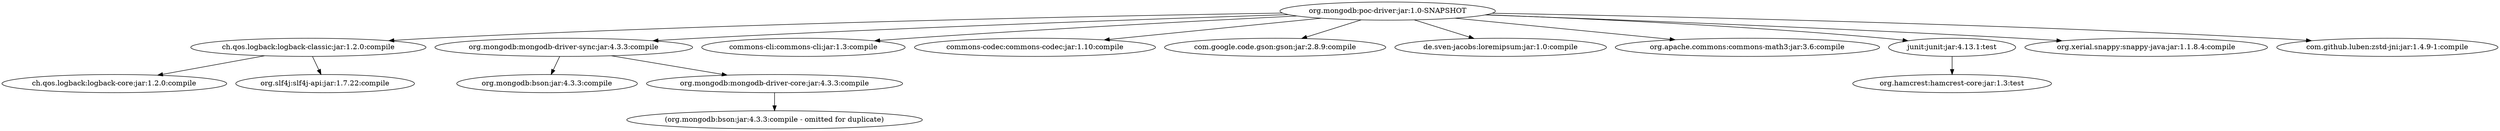 digraph johnlpage__POCDriver {
	"org.mongodb:poc-driver:jar:1.0-SNAPSHOT" -> "ch.qos.logback:logback-classic:jar:1.2.0:compile" ; 
	"org.mongodb:poc-driver:jar:1.0-SNAPSHOT" -> "org.mongodb:mongodb-driver-sync:jar:4.3.3:compile" ; 
	"org.mongodb:poc-driver:jar:1.0-SNAPSHOT" -> "commons-cli:commons-cli:jar:1.3:compile" ; 
	"org.mongodb:poc-driver:jar:1.0-SNAPSHOT" -> "commons-codec:commons-codec:jar:1.10:compile" ; 
	"org.mongodb:poc-driver:jar:1.0-SNAPSHOT" -> "com.google.code.gson:gson:jar:2.8.9:compile" ; 
	"org.mongodb:poc-driver:jar:1.0-SNAPSHOT" -> "de.sven-jacobs:loremipsum:jar:1.0:compile" ; 
	"org.mongodb:poc-driver:jar:1.0-SNAPSHOT" -> "org.apache.commons:commons-math3:jar:3.6:compile" ; 
	"org.mongodb:poc-driver:jar:1.0-SNAPSHOT" -> "junit:junit:jar:4.13.1:test" ; 
	"org.mongodb:poc-driver:jar:1.0-SNAPSHOT" -> "org.xerial.snappy:snappy-java:jar:1.1.8.4:compile" ; 
	"org.mongodb:poc-driver:jar:1.0-SNAPSHOT" -> "com.github.luben:zstd-jni:jar:1.4.9-1:compile" ; 
	"ch.qos.logback:logback-classic:jar:1.2.0:compile" -> "ch.qos.logback:logback-core:jar:1.2.0:compile" ; 
	"ch.qos.logback:logback-classic:jar:1.2.0:compile" -> "org.slf4j:slf4j-api:jar:1.7.22:compile" ; 
	"org.mongodb:mongodb-driver-sync:jar:4.3.3:compile" -> "org.mongodb:bson:jar:4.3.3:compile" ; 
	"org.mongodb:mongodb-driver-sync:jar:4.3.3:compile" -> "org.mongodb:mongodb-driver-core:jar:4.3.3:compile" ; 
	"org.mongodb:mongodb-driver-core:jar:4.3.3:compile" -> "(org.mongodb:bson:jar:4.3.3:compile - omitted for duplicate)" ; 
	"junit:junit:jar:4.13.1:test" -> "org.hamcrest:hamcrest-core:jar:1.3:test" ; 
}
